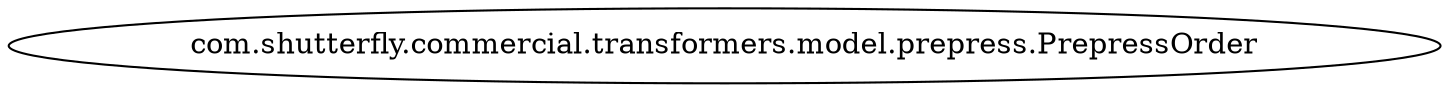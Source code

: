 digraph dependencyGraph {
 concentrate=true;
 rankdir="LR"; 
ranksep="2.0";
"com.shutterfly.commercial.transformers.model.prepress.PrepressOrder"; 
}